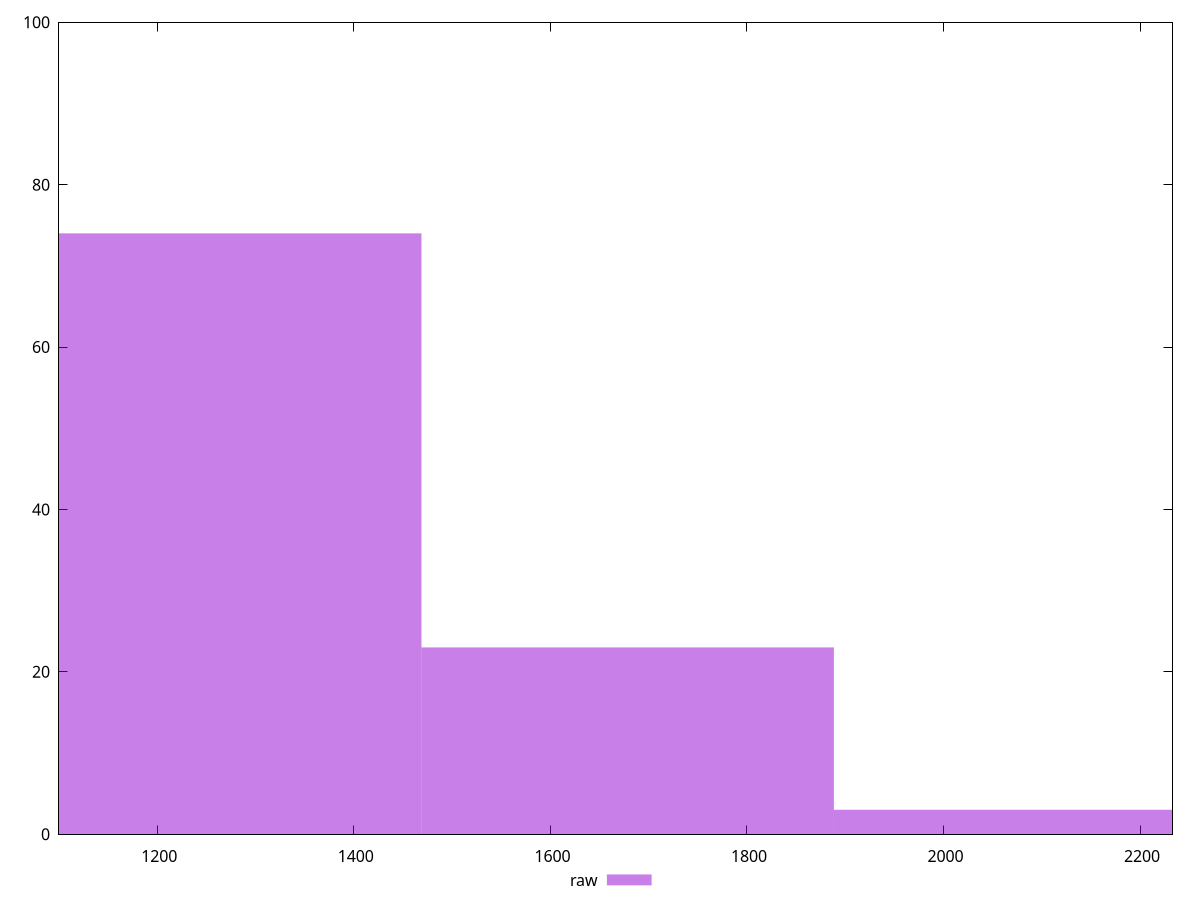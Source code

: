 reset

$raw <<EOF
2098.2994050855705 3
1258.9796430513422 74
1678.6395240684562 23
EOF

set key outside below
set boxwidth 419.65988101711406
set xrange [1100:2233]
set yrange [0:100]
set trange [0:100]
set style fill transparent solid 0.5 noborder
set terminal svg size 640, 490 enhanced background rgb 'white'
set output "report_00015_2021-02-09T16-11-33.973Z/render-blocking-resources/samples/pages+cached/raw/histogram.svg"

plot $raw title "raw" with boxes

reset
